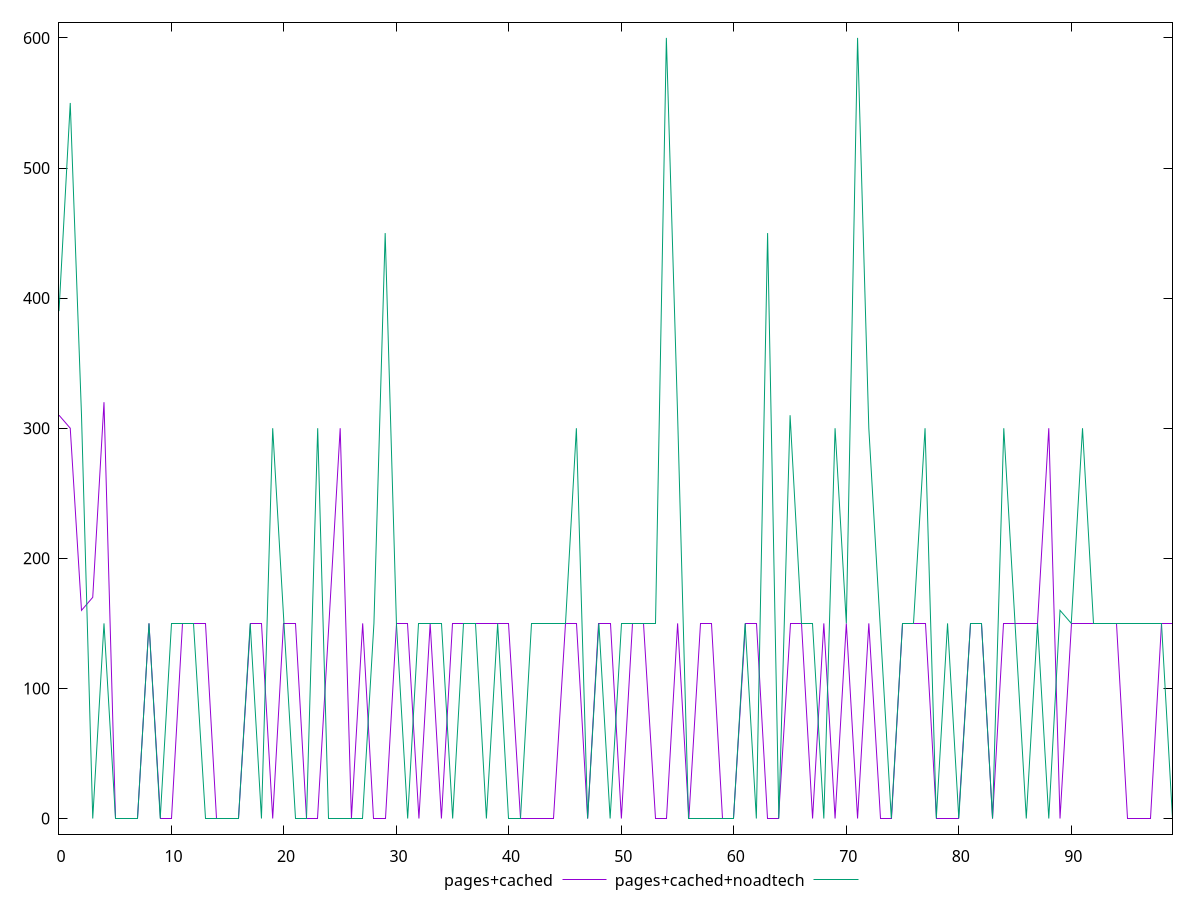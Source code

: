 reset

$pagesCached <<EOF
0 310
1 300
2 160
3 170
4 320
5 0
6 0
7 0
8 150
9 0
10 0
11 150
12 150
13 150
14 0
15 0
16 0
17 150
18 150
19 0
20 150
21 150
22 0
23 0
24 150
25 300
26 0
27 150
28 0
29 0
30 150
31 150
32 0
33 150
34 0
35 150
36 150
37 150
38 150
39 150
40 150
41 0
42 0
43 0
44 0
45 150
46 150
47 0
48 150
49 150
50 0
51 150
52 150
53 0
54 0
55 150
56 0
57 150
58 150
59 0
60 0
61 150
62 150
63 0
64 0
65 150
66 150
67 0
68 150
69 0
70 150
71 0
72 150
73 0
74 0
75 150
76 150
77 150
78 0
79 0
80 0
81 150
82 150
83 0
84 150
85 150
86 150
87 150
88 300
89 0
90 150
91 150
92 150
93 150
94 150
95 0
96 0
97 0
98 150
99 150
EOF

$pagesCachedNoadtech <<EOF
0 390
1 550
2 310
3 0
4 150
5 0
6 0
7 0
8 150
9 0
10 150
11 150
12 150
13 0
14 0
15 0
16 0
17 150
18 0
19 300
20 150
21 0
22 0
23 300
24 0
25 0
26 0
27 0
28 150
29 450
30 150
31 0
32 150
33 150
34 150
35 0
36 150
37 150
38 0
39 150
40 0
41 0
42 150
43 150
44 150
45 150
46 300
47 0
48 150
49 0
50 150
51 150
52 150
53 150
54 600
55 310
56 0
57 0
58 0
59 0
60 0
61 150
62 0
63 450
64 0
65 310
66 150
67 150
68 0
69 300
70 150
71 600
72 300
73 150
74 0
75 150
76 150
77 300
78 0
79 150
80 0
81 150
82 150
83 0
84 300
85 150
86 0
87 150
88 0
89 160
90 150
91 300
92 150
93 150
94 150
95 150
96 150
97 150
98 150
99 0
EOF

set key outside below
set xrange [0:99]
set yrange [-12:612]
set trange [-12:612]
set terminal svg size 640, 520 enhanced background rgb 'white'
set output "report_00017_2021-02-10T15-08-03.406Z/uses-http2/comparison/line/1_vs_2.svg"

plot $pagesCached title "pages+cached" with line, \
     $pagesCachedNoadtech title "pages+cached+noadtech" with line

reset
